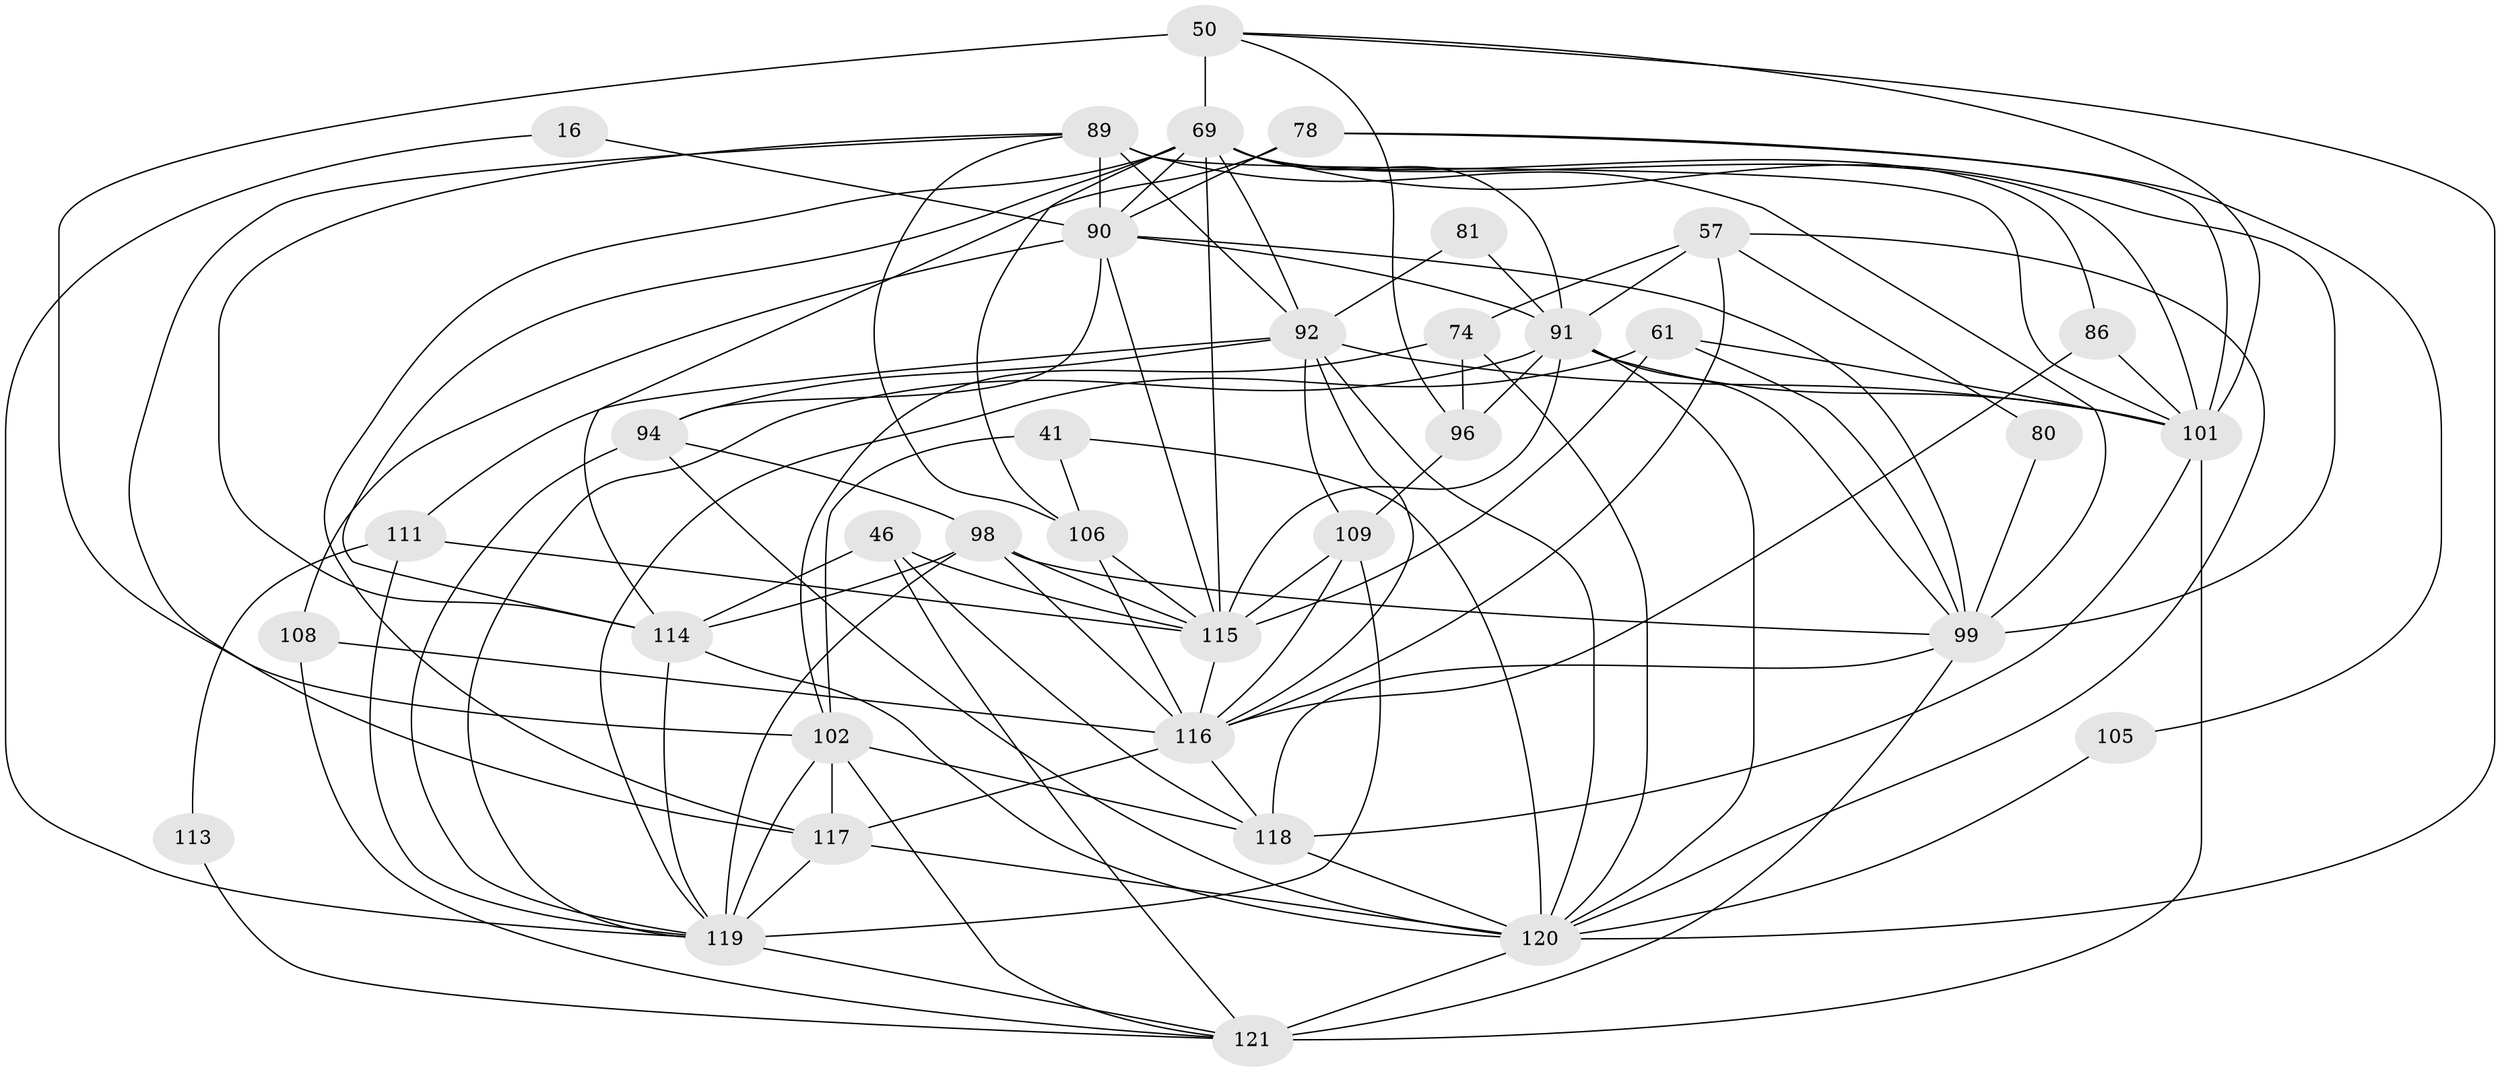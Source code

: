 // original degree distribution, {2: 0.19834710743801653, 3: 0.18181818181818182, 4: 0.2727272727272727, 5: 0.21487603305785125, 6: 0.05785123966942149, 7: 0.05785123966942149, 9: 0.008264462809917356, 8: 0.008264462809917356}
// Generated by graph-tools (version 1.1) at 2025/52/03/04/25 21:52:18]
// undirected, 36 vertices, 108 edges
graph export_dot {
graph [start="1"]
  node [color=gray90,style=filled];
  16;
  41 [super="+21"];
  46 [super="+31"];
  50 [super="+43+11"];
  57;
  61;
  69 [super="+33+30+59"];
  74 [super="+52"];
  78;
  80;
  81;
  86;
  89 [super="+20+38"];
  90 [super="+58"];
  91 [super="+70+54"];
  92 [super="+83"];
  94 [super="+63+25"];
  96 [super="+39"];
  98 [super="+6+87"];
  99 [super="+8+44+84"];
  101 [super="+7+15+65+68+95"];
  102 [super="+75"];
  105;
  106;
  108 [super="+29"];
  109 [super="+18+88"];
  111;
  113;
  114 [super="+60+79"];
  115 [super="+64+77+100+107"];
  116 [super="+5+103"];
  117 [super="+82+66"];
  118 [super="+55"];
  119 [super="+28+112+104+110"];
  120 [super="+85"];
  121 [super="+32+22"];
  16 -- 90;
  16 -- 119;
  41 -- 106;
  41 -- 102 [weight=2];
  41 -- 120;
  46 -- 118;
  46 -- 121 [weight=2];
  46 -- 114;
  46 -- 115 [weight=2];
  50 -- 120;
  50 -- 96;
  50 -- 69 [weight=3];
  50 -- 101;
  50 -- 102 [weight=2];
  57 -- 91;
  57 -- 74 [weight=2];
  57 -- 80;
  57 -- 116;
  57 -- 120;
  61 -- 99;
  61 -- 119;
  61 -- 101;
  61 -- 115;
  69 -- 86;
  69 -- 106 [weight=3];
  69 -- 117 [weight=2];
  69 -- 90 [weight=2];
  69 -- 99 [weight=2];
  69 -- 101;
  69 -- 91;
  69 -- 114;
  69 -- 115 [weight=2];
  69 -- 92;
  74 -- 102;
  74 -- 120;
  74 -- 96;
  78 -- 90 [weight=2];
  78 -- 105;
  78 -- 114;
  78 -- 101;
  80 -- 99;
  81 -- 92;
  81 -- 91;
  86 -- 101;
  86 -- 116;
  89 -- 99 [weight=2];
  89 -- 117 [weight=2];
  89 -- 106;
  89 -- 90;
  89 -- 101;
  89 -- 114;
  89 -- 92;
  90 -- 108;
  90 -- 99;
  90 -- 91 [weight=2];
  90 -- 94 [weight=3];
  90 -- 115;
  91 -- 119 [weight=2];
  91 -- 99;
  91 -- 101 [weight=2];
  91 -- 96;
  91 -- 115 [weight=2];
  91 -- 120 [weight=3];
  92 -- 120 [weight=3];
  92 -- 116 [weight=2];
  92 -- 101;
  92 -- 109 [weight=2];
  92 -- 111;
  92 -- 94;
  94 -- 119;
  94 -- 120;
  94 -- 98 [weight=2];
  96 -- 109;
  98 -- 99 [weight=2];
  98 -- 119 [weight=2];
  98 -- 116;
  98 -- 114;
  98 -- 115;
  99 -- 121 [weight=2];
  99 -- 118 [weight=2];
  101 -- 118;
  101 -- 121 [weight=3];
  102 -- 118 [weight=2];
  102 -- 121;
  102 -- 117 [weight=2];
  102 -- 119 [weight=2];
  105 -- 120;
  106 -- 115;
  106 -- 116;
  108 -- 121;
  108 -- 116;
  109 -- 119 [weight=2];
  109 -- 116;
  109 -- 115;
  111 -- 113;
  111 -- 119;
  111 -- 115 [weight=2];
  113 -- 121;
  114 -- 119;
  114 -- 120;
  115 -- 116;
  116 -- 117 [weight=2];
  116 -- 118 [weight=2];
  117 -- 119 [weight=4];
  117 -- 120 [weight=2];
  118 -- 120 [weight=4];
  119 -- 121;
  120 -- 121;
}
